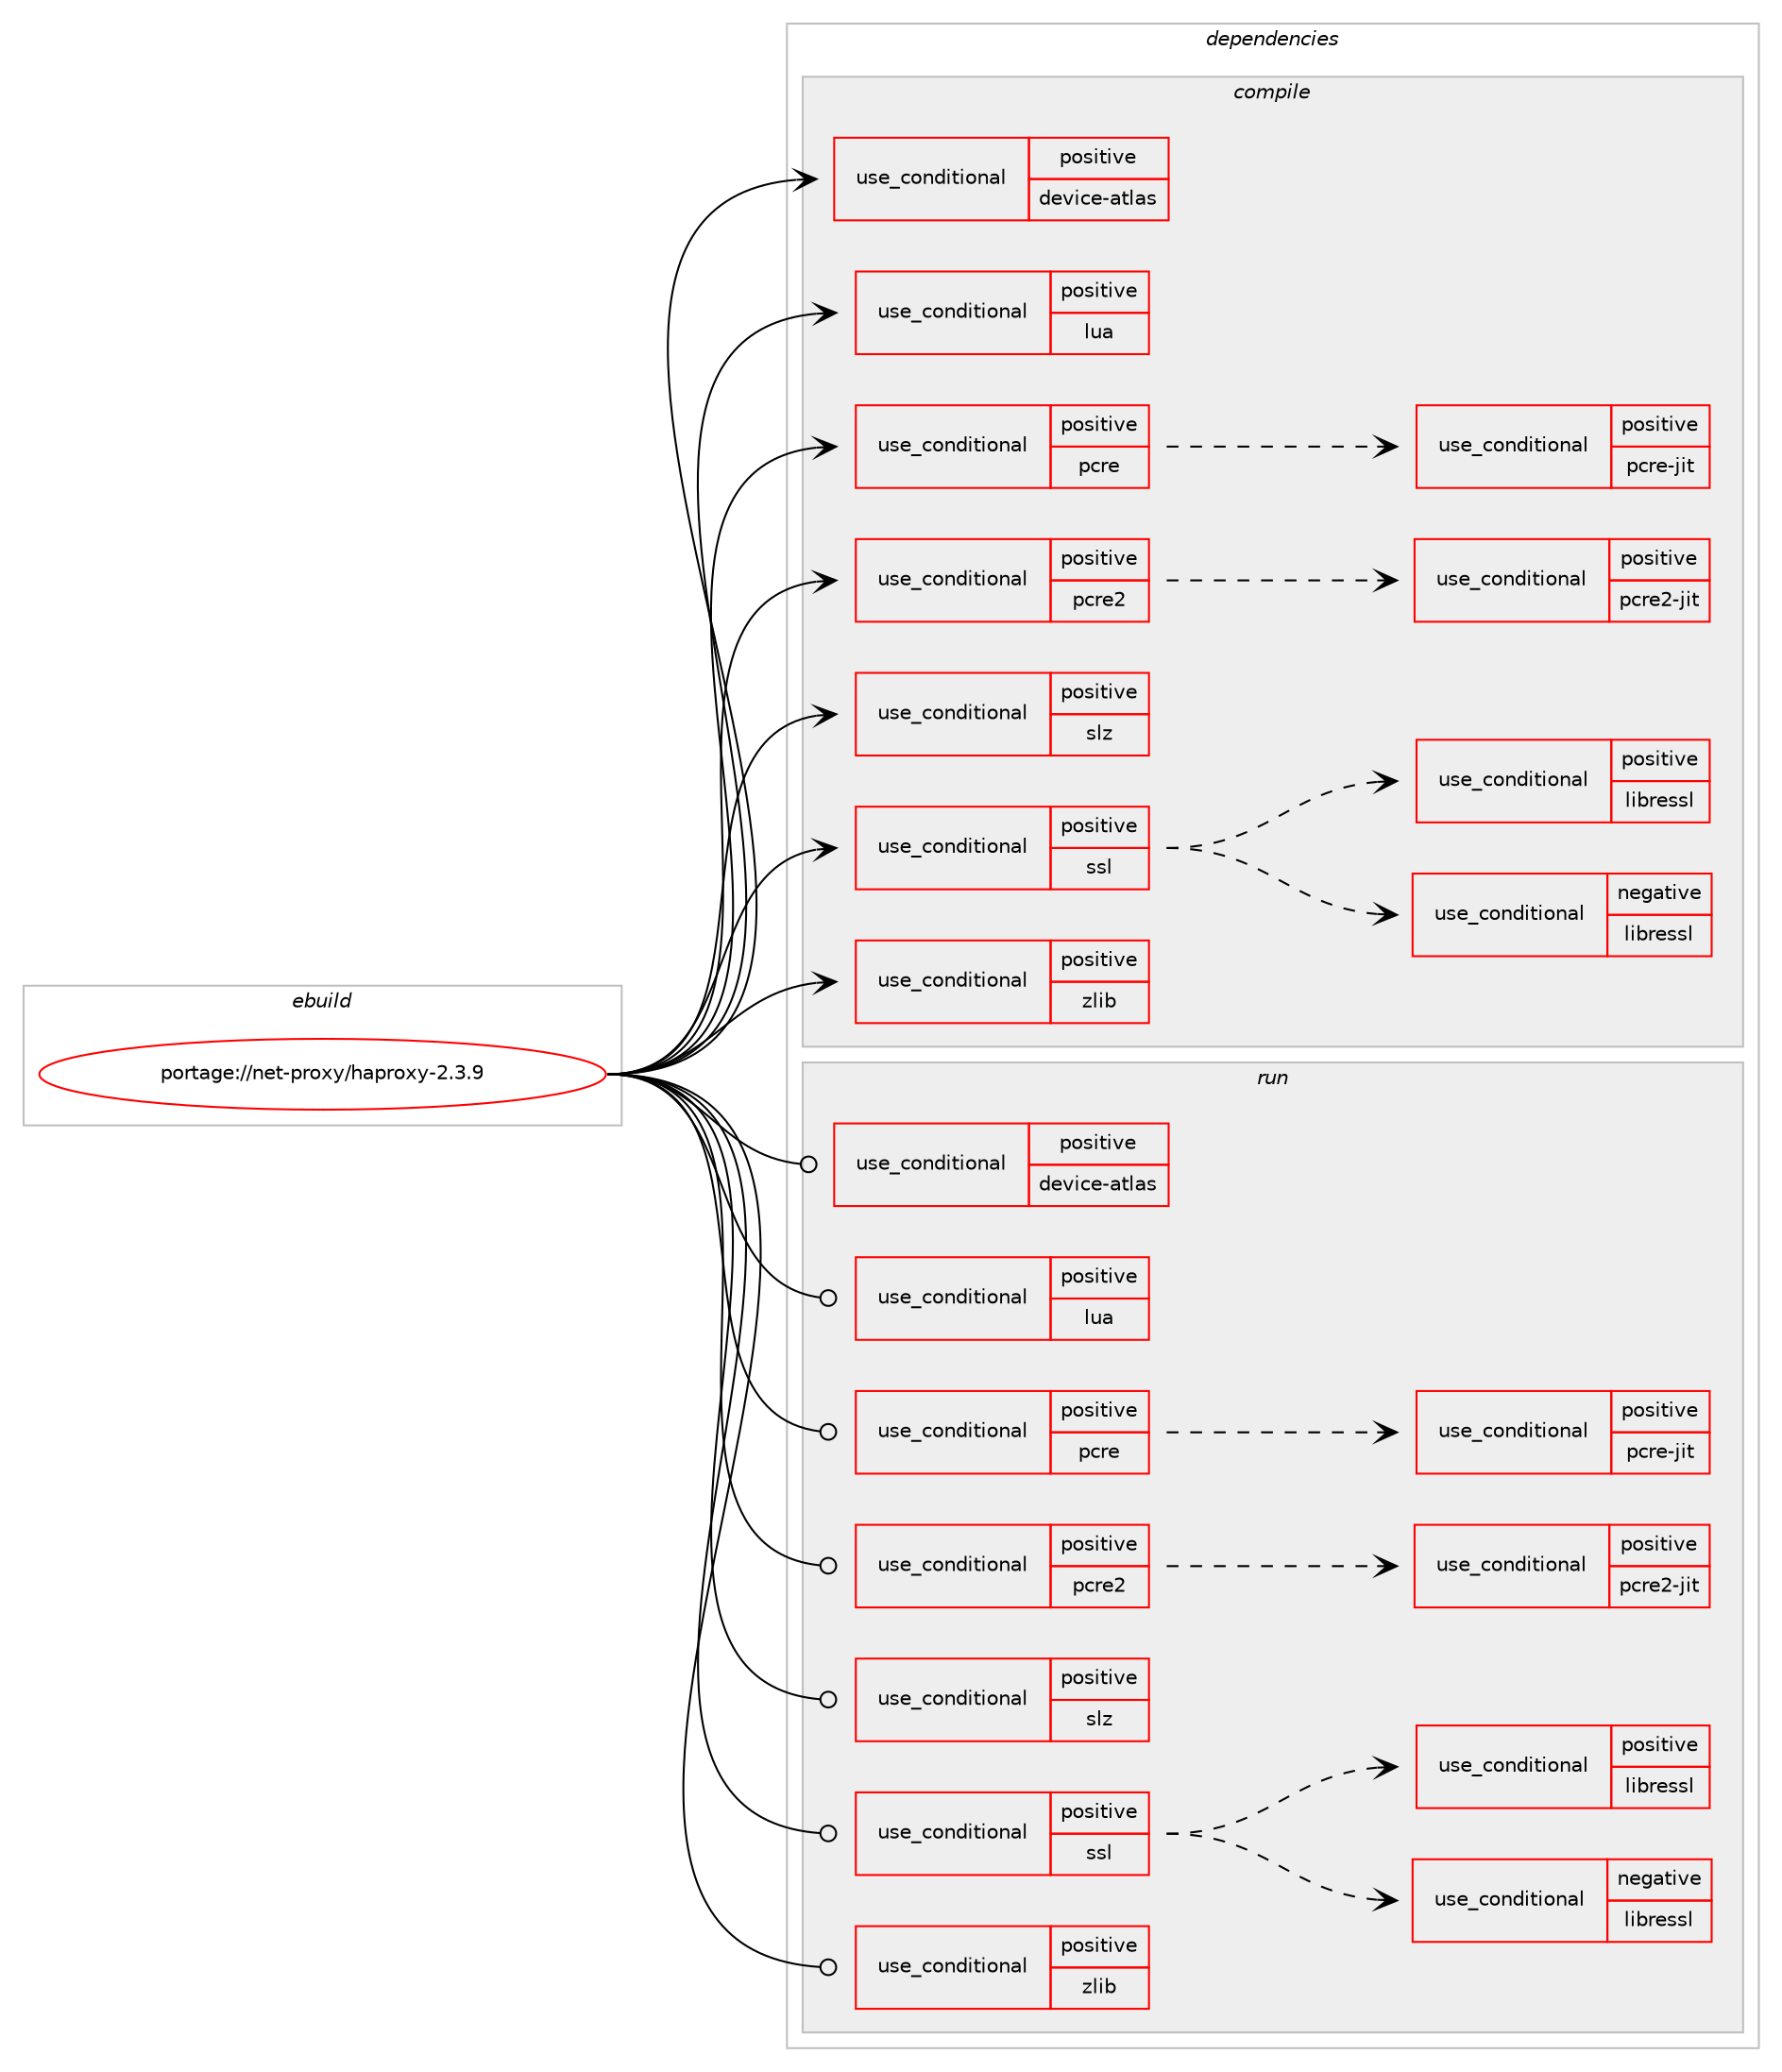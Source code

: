 digraph prolog {

# *************
# Graph options
# *************

newrank=true;
concentrate=true;
compound=true;
graph [rankdir=LR,fontname=Helvetica,fontsize=10,ranksep=1.5];#, ranksep=2.5, nodesep=0.2];
edge  [arrowhead=vee];
node  [fontname=Helvetica,fontsize=10];

# **********
# The ebuild
# **********

subgraph cluster_leftcol {
color=gray;
rank=same;
label=<<i>ebuild</i>>;
id [label="portage://net-proxy/haproxy-2.3.9", color=red, width=4, href="../net-proxy/haproxy-2.3.9.svg"];
}

# ****************
# The dependencies
# ****************

subgraph cluster_midcol {
color=gray;
label=<<i>dependencies</i>>;
subgraph cluster_compile {
fillcolor="#eeeeee";
style=filled;
label=<<i>compile</i>>;
subgraph cond211 {
dependency358 [label=<<TABLE BORDER="0" CELLBORDER="1" CELLSPACING="0" CELLPADDING="4"><TR><TD ROWSPAN="3" CELLPADDING="10">use_conditional</TD></TR><TR><TD>positive</TD></TR><TR><TD>device-atlas</TD></TR></TABLE>>, shape=none, color=red];
# *** BEGIN UNKNOWN DEPENDENCY TYPE (TODO) ***
# dependency358 -> package_dependency(portage://net-proxy/haproxy-2.3.9,install,no,dev-libs,device-atlas-api-c,none,[,,],[],[])
# *** END UNKNOWN DEPENDENCY TYPE (TODO) ***

}
id:e -> dependency358:w [weight=20,style="solid",arrowhead="vee"];
subgraph cond212 {
dependency359 [label=<<TABLE BORDER="0" CELLBORDER="1" CELLSPACING="0" CELLPADDING="4"><TR><TD ROWSPAN="3" CELLPADDING="10">use_conditional</TD></TR><TR><TD>positive</TD></TR><TR><TD>lua</TD></TR></TABLE>>, shape=none, color=red];
# *** BEGIN UNKNOWN DEPENDENCY TYPE (TODO) ***
# dependency359 -> package_dependency(portage://net-proxy/haproxy-2.3.9,install,no,dev-lang,lua,none,[,,],[slot(5.3)],[])
# *** END UNKNOWN DEPENDENCY TYPE (TODO) ***

}
id:e -> dependency359:w [weight=20,style="solid",arrowhead="vee"];
subgraph cond213 {
dependency360 [label=<<TABLE BORDER="0" CELLBORDER="1" CELLSPACING="0" CELLPADDING="4"><TR><TD ROWSPAN="3" CELLPADDING="10">use_conditional</TD></TR><TR><TD>positive</TD></TR><TR><TD>pcre</TD></TR></TABLE>>, shape=none, color=red];
# *** BEGIN UNKNOWN DEPENDENCY TYPE (TODO) ***
# dependency360 -> package_dependency(portage://net-proxy/haproxy-2.3.9,install,no,dev-libs,libpcre,none,[,,],[],[])
# *** END UNKNOWN DEPENDENCY TYPE (TODO) ***

subgraph cond214 {
dependency361 [label=<<TABLE BORDER="0" CELLBORDER="1" CELLSPACING="0" CELLPADDING="4"><TR><TD ROWSPAN="3" CELLPADDING="10">use_conditional</TD></TR><TR><TD>positive</TD></TR><TR><TD>pcre-jit</TD></TR></TABLE>>, shape=none, color=red];
# *** BEGIN UNKNOWN DEPENDENCY TYPE (TODO) ***
# dependency361 -> package_dependency(portage://net-proxy/haproxy-2.3.9,install,no,dev-libs,libpcre,none,[,,],[],[use(enable(jit),none)])
# *** END UNKNOWN DEPENDENCY TYPE (TODO) ***

}
dependency360:e -> dependency361:w [weight=20,style="dashed",arrowhead="vee"];
}
id:e -> dependency360:w [weight=20,style="solid",arrowhead="vee"];
subgraph cond215 {
dependency362 [label=<<TABLE BORDER="0" CELLBORDER="1" CELLSPACING="0" CELLPADDING="4"><TR><TD ROWSPAN="3" CELLPADDING="10">use_conditional</TD></TR><TR><TD>positive</TD></TR><TR><TD>pcre2</TD></TR></TABLE>>, shape=none, color=red];
# *** BEGIN UNKNOWN DEPENDENCY TYPE (TODO) ***
# dependency362 -> package_dependency(portage://net-proxy/haproxy-2.3.9,install,no,dev-libs,libpcre,none,[,,],[],[])
# *** END UNKNOWN DEPENDENCY TYPE (TODO) ***

subgraph cond216 {
dependency363 [label=<<TABLE BORDER="0" CELLBORDER="1" CELLSPACING="0" CELLPADDING="4"><TR><TD ROWSPAN="3" CELLPADDING="10">use_conditional</TD></TR><TR><TD>positive</TD></TR><TR><TD>pcre2-jit</TD></TR></TABLE>>, shape=none, color=red];
# *** BEGIN UNKNOWN DEPENDENCY TYPE (TODO) ***
# dependency363 -> package_dependency(portage://net-proxy/haproxy-2.3.9,install,no,dev-libs,libpcre2,none,[,,],[],[use(enable(jit),none)])
# *** END UNKNOWN DEPENDENCY TYPE (TODO) ***

}
dependency362:e -> dependency363:w [weight=20,style="dashed",arrowhead="vee"];
}
id:e -> dependency362:w [weight=20,style="solid",arrowhead="vee"];
subgraph cond217 {
dependency364 [label=<<TABLE BORDER="0" CELLBORDER="1" CELLSPACING="0" CELLPADDING="4"><TR><TD ROWSPAN="3" CELLPADDING="10">use_conditional</TD></TR><TR><TD>positive</TD></TR><TR><TD>slz</TD></TR></TABLE>>, shape=none, color=red];
# *** BEGIN UNKNOWN DEPENDENCY TYPE (TODO) ***
# dependency364 -> package_dependency(portage://net-proxy/haproxy-2.3.9,install,no,dev-libs,libslz,none,[,,],any_same_slot,[])
# *** END UNKNOWN DEPENDENCY TYPE (TODO) ***

}
id:e -> dependency364:w [weight=20,style="solid",arrowhead="vee"];
subgraph cond218 {
dependency365 [label=<<TABLE BORDER="0" CELLBORDER="1" CELLSPACING="0" CELLPADDING="4"><TR><TD ROWSPAN="3" CELLPADDING="10">use_conditional</TD></TR><TR><TD>positive</TD></TR><TR><TD>ssl</TD></TR></TABLE>>, shape=none, color=red];
subgraph cond219 {
dependency366 [label=<<TABLE BORDER="0" CELLBORDER="1" CELLSPACING="0" CELLPADDING="4"><TR><TD ROWSPAN="3" CELLPADDING="10">use_conditional</TD></TR><TR><TD>negative</TD></TR><TR><TD>libressl</TD></TR></TABLE>>, shape=none, color=red];
# *** BEGIN UNKNOWN DEPENDENCY TYPE (TODO) ***
# dependency366 -> package_dependency(portage://net-proxy/haproxy-2.3.9,install,no,dev-libs,openssl,none,[,,],[slot(0),equal],[use(optenable(zlib),none)])
# *** END UNKNOWN DEPENDENCY TYPE (TODO) ***

}
dependency365:e -> dependency366:w [weight=20,style="dashed",arrowhead="vee"];
subgraph cond220 {
dependency367 [label=<<TABLE BORDER="0" CELLBORDER="1" CELLSPACING="0" CELLPADDING="4"><TR><TD ROWSPAN="3" CELLPADDING="10">use_conditional</TD></TR><TR><TD>positive</TD></TR><TR><TD>libressl</TD></TR></TABLE>>, shape=none, color=red];
# *** BEGIN UNKNOWN DEPENDENCY TYPE (TODO) ***
# dependency367 -> package_dependency(portage://net-proxy/haproxy-2.3.9,install,no,dev-libs,libressl,none,[,,],[slot(0),equal],[])
# *** END UNKNOWN DEPENDENCY TYPE (TODO) ***

}
dependency365:e -> dependency367:w [weight=20,style="dashed",arrowhead="vee"];
}
id:e -> dependency365:w [weight=20,style="solid",arrowhead="vee"];
subgraph cond221 {
dependency368 [label=<<TABLE BORDER="0" CELLBORDER="1" CELLSPACING="0" CELLPADDING="4"><TR><TD ROWSPAN="3" CELLPADDING="10">use_conditional</TD></TR><TR><TD>positive</TD></TR><TR><TD>zlib</TD></TR></TABLE>>, shape=none, color=red];
# *** BEGIN UNKNOWN DEPENDENCY TYPE (TODO) ***
# dependency368 -> package_dependency(portage://net-proxy/haproxy-2.3.9,install,no,sys-libs,zlib,none,[,,],[],[])
# *** END UNKNOWN DEPENDENCY TYPE (TODO) ***

}
id:e -> dependency368:w [weight=20,style="solid",arrowhead="vee"];
}
subgraph cluster_compileandrun {
fillcolor="#eeeeee";
style=filled;
label=<<i>compile and run</i>>;
}
subgraph cluster_run {
fillcolor="#eeeeee";
style=filled;
label=<<i>run</i>>;
subgraph cond222 {
dependency369 [label=<<TABLE BORDER="0" CELLBORDER="1" CELLSPACING="0" CELLPADDING="4"><TR><TD ROWSPAN="3" CELLPADDING="10">use_conditional</TD></TR><TR><TD>positive</TD></TR><TR><TD>device-atlas</TD></TR></TABLE>>, shape=none, color=red];
# *** BEGIN UNKNOWN DEPENDENCY TYPE (TODO) ***
# dependency369 -> package_dependency(portage://net-proxy/haproxy-2.3.9,run,no,dev-libs,device-atlas-api-c,none,[,,],[],[])
# *** END UNKNOWN DEPENDENCY TYPE (TODO) ***

}
id:e -> dependency369:w [weight=20,style="solid",arrowhead="odot"];
subgraph cond223 {
dependency370 [label=<<TABLE BORDER="0" CELLBORDER="1" CELLSPACING="0" CELLPADDING="4"><TR><TD ROWSPAN="3" CELLPADDING="10">use_conditional</TD></TR><TR><TD>positive</TD></TR><TR><TD>lua</TD></TR></TABLE>>, shape=none, color=red];
# *** BEGIN UNKNOWN DEPENDENCY TYPE (TODO) ***
# dependency370 -> package_dependency(portage://net-proxy/haproxy-2.3.9,run,no,dev-lang,lua,none,[,,],[slot(5.3)],[])
# *** END UNKNOWN DEPENDENCY TYPE (TODO) ***

}
id:e -> dependency370:w [weight=20,style="solid",arrowhead="odot"];
subgraph cond224 {
dependency371 [label=<<TABLE BORDER="0" CELLBORDER="1" CELLSPACING="0" CELLPADDING="4"><TR><TD ROWSPAN="3" CELLPADDING="10">use_conditional</TD></TR><TR><TD>positive</TD></TR><TR><TD>pcre</TD></TR></TABLE>>, shape=none, color=red];
# *** BEGIN UNKNOWN DEPENDENCY TYPE (TODO) ***
# dependency371 -> package_dependency(portage://net-proxy/haproxy-2.3.9,run,no,dev-libs,libpcre,none,[,,],[],[])
# *** END UNKNOWN DEPENDENCY TYPE (TODO) ***

subgraph cond225 {
dependency372 [label=<<TABLE BORDER="0" CELLBORDER="1" CELLSPACING="0" CELLPADDING="4"><TR><TD ROWSPAN="3" CELLPADDING="10">use_conditional</TD></TR><TR><TD>positive</TD></TR><TR><TD>pcre-jit</TD></TR></TABLE>>, shape=none, color=red];
# *** BEGIN UNKNOWN DEPENDENCY TYPE (TODO) ***
# dependency372 -> package_dependency(portage://net-proxy/haproxy-2.3.9,run,no,dev-libs,libpcre,none,[,,],[],[use(enable(jit),none)])
# *** END UNKNOWN DEPENDENCY TYPE (TODO) ***

}
dependency371:e -> dependency372:w [weight=20,style="dashed",arrowhead="vee"];
}
id:e -> dependency371:w [weight=20,style="solid",arrowhead="odot"];
subgraph cond226 {
dependency373 [label=<<TABLE BORDER="0" CELLBORDER="1" CELLSPACING="0" CELLPADDING="4"><TR><TD ROWSPAN="3" CELLPADDING="10">use_conditional</TD></TR><TR><TD>positive</TD></TR><TR><TD>pcre2</TD></TR></TABLE>>, shape=none, color=red];
# *** BEGIN UNKNOWN DEPENDENCY TYPE (TODO) ***
# dependency373 -> package_dependency(portage://net-proxy/haproxy-2.3.9,run,no,dev-libs,libpcre,none,[,,],[],[])
# *** END UNKNOWN DEPENDENCY TYPE (TODO) ***

subgraph cond227 {
dependency374 [label=<<TABLE BORDER="0" CELLBORDER="1" CELLSPACING="0" CELLPADDING="4"><TR><TD ROWSPAN="3" CELLPADDING="10">use_conditional</TD></TR><TR><TD>positive</TD></TR><TR><TD>pcre2-jit</TD></TR></TABLE>>, shape=none, color=red];
# *** BEGIN UNKNOWN DEPENDENCY TYPE (TODO) ***
# dependency374 -> package_dependency(portage://net-proxy/haproxy-2.3.9,run,no,dev-libs,libpcre2,none,[,,],[],[use(enable(jit),none)])
# *** END UNKNOWN DEPENDENCY TYPE (TODO) ***

}
dependency373:e -> dependency374:w [weight=20,style="dashed",arrowhead="vee"];
}
id:e -> dependency373:w [weight=20,style="solid",arrowhead="odot"];
subgraph cond228 {
dependency375 [label=<<TABLE BORDER="0" CELLBORDER="1" CELLSPACING="0" CELLPADDING="4"><TR><TD ROWSPAN="3" CELLPADDING="10">use_conditional</TD></TR><TR><TD>positive</TD></TR><TR><TD>slz</TD></TR></TABLE>>, shape=none, color=red];
# *** BEGIN UNKNOWN DEPENDENCY TYPE (TODO) ***
# dependency375 -> package_dependency(portage://net-proxy/haproxy-2.3.9,run,no,dev-libs,libslz,none,[,,],any_same_slot,[])
# *** END UNKNOWN DEPENDENCY TYPE (TODO) ***

}
id:e -> dependency375:w [weight=20,style="solid",arrowhead="odot"];
subgraph cond229 {
dependency376 [label=<<TABLE BORDER="0" CELLBORDER="1" CELLSPACING="0" CELLPADDING="4"><TR><TD ROWSPAN="3" CELLPADDING="10">use_conditional</TD></TR><TR><TD>positive</TD></TR><TR><TD>ssl</TD></TR></TABLE>>, shape=none, color=red];
subgraph cond230 {
dependency377 [label=<<TABLE BORDER="0" CELLBORDER="1" CELLSPACING="0" CELLPADDING="4"><TR><TD ROWSPAN="3" CELLPADDING="10">use_conditional</TD></TR><TR><TD>negative</TD></TR><TR><TD>libressl</TD></TR></TABLE>>, shape=none, color=red];
# *** BEGIN UNKNOWN DEPENDENCY TYPE (TODO) ***
# dependency377 -> package_dependency(portage://net-proxy/haproxy-2.3.9,run,no,dev-libs,openssl,none,[,,],[slot(0),equal],[use(optenable(zlib),none)])
# *** END UNKNOWN DEPENDENCY TYPE (TODO) ***

}
dependency376:e -> dependency377:w [weight=20,style="dashed",arrowhead="vee"];
subgraph cond231 {
dependency378 [label=<<TABLE BORDER="0" CELLBORDER="1" CELLSPACING="0" CELLPADDING="4"><TR><TD ROWSPAN="3" CELLPADDING="10">use_conditional</TD></TR><TR><TD>positive</TD></TR><TR><TD>libressl</TD></TR></TABLE>>, shape=none, color=red];
# *** BEGIN UNKNOWN DEPENDENCY TYPE (TODO) ***
# dependency378 -> package_dependency(portage://net-proxy/haproxy-2.3.9,run,no,dev-libs,libressl,none,[,,],[slot(0),equal],[])
# *** END UNKNOWN DEPENDENCY TYPE (TODO) ***

}
dependency376:e -> dependency378:w [weight=20,style="dashed",arrowhead="vee"];
}
id:e -> dependency376:w [weight=20,style="solid",arrowhead="odot"];
subgraph cond232 {
dependency379 [label=<<TABLE BORDER="0" CELLBORDER="1" CELLSPACING="0" CELLPADDING="4"><TR><TD ROWSPAN="3" CELLPADDING="10">use_conditional</TD></TR><TR><TD>positive</TD></TR><TR><TD>zlib</TD></TR></TABLE>>, shape=none, color=red];
# *** BEGIN UNKNOWN DEPENDENCY TYPE (TODO) ***
# dependency379 -> package_dependency(portage://net-proxy/haproxy-2.3.9,run,no,sys-libs,zlib,none,[,,],[],[])
# *** END UNKNOWN DEPENDENCY TYPE (TODO) ***

}
id:e -> dependency379:w [weight=20,style="solid",arrowhead="odot"];
# *** BEGIN UNKNOWN DEPENDENCY TYPE (TODO) ***
# id -> package_dependency(portage://net-proxy/haproxy-2.3.9,run,no,acct-group,haproxy,none,[,,],[],[])
# *** END UNKNOWN DEPENDENCY TYPE (TODO) ***

# *** BEGIN UNKNOWN DEPENDENCY TYPE (TODO) ***
# id -> package_dependency(portage://net-proxy/haproxy-2.3.9,run,no,acct-user,haproxy,none,[,,],[],[])
# *** END UNKNOWN DEPENDENCY TYPE (TODO) ***

}
}

# **************
# The candidates
# **************

subgraph cluster_choices {
rank=same;
color=gray;
label=<<i>candidates</i>>;

}

}
